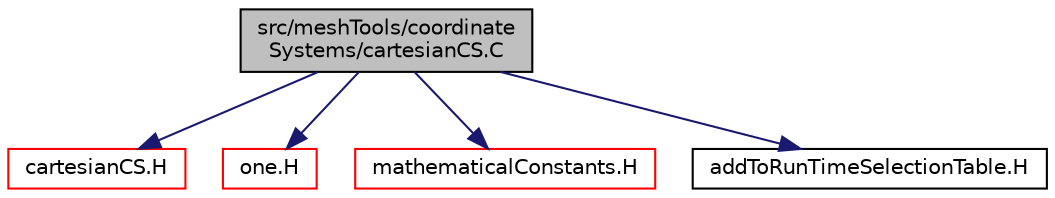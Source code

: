 digraph "src/meshTools/coordinateSystems/cartesianCS.C"
{
  bgcolor="transparent";
  edge [fontname="Helvetica",fontsize="10",labelfontname="Helvetica",labelfontsize="10"];
  node [fontname="Helvetica",fontsize="10",shape=record];
  Node0 [label="src/meshTools/coordinate\lSystems/cartesianCS.C",height=0.2,width=0.4,color="black", fillcolor="grey75", style="filled", fontcolor="black"];
  Node0 -> Node1 [color="midnightblue",fontsize="10",style="solid",fontname="Helvetica"];
  Node1 [label="cartesianCS.H",height=0.2,width=0.4,color="red",URL="$a08168.html"];
  Node0 -> Node238 [color="midnightblue",fontsize="10",style="solid",fontname="Helvetica"];
  Node238 [label="one.H",height=0.2,width=0.4,color="red",URL="$a13211.html"];
  Node0 -> Node240 [color="midnightblue",fontsize="10",style="solid",fontname="Helvetica"];
  Node240 [label="mathematicalConstants.H",height=0.2,width=0.4,color="red",URL="$a10952.html"];
  Node0 -> Node241 [color="midnightblue",fontsize="10",style="solid",fontname="Helvetica"];
  Node241 [label="addToRunTimeSelectionTable.H",height=0.2,width=0.4,color="black",URL="$a09989.html",tooltip="Macros for easy insertion into run-time selection tables. "];
}
